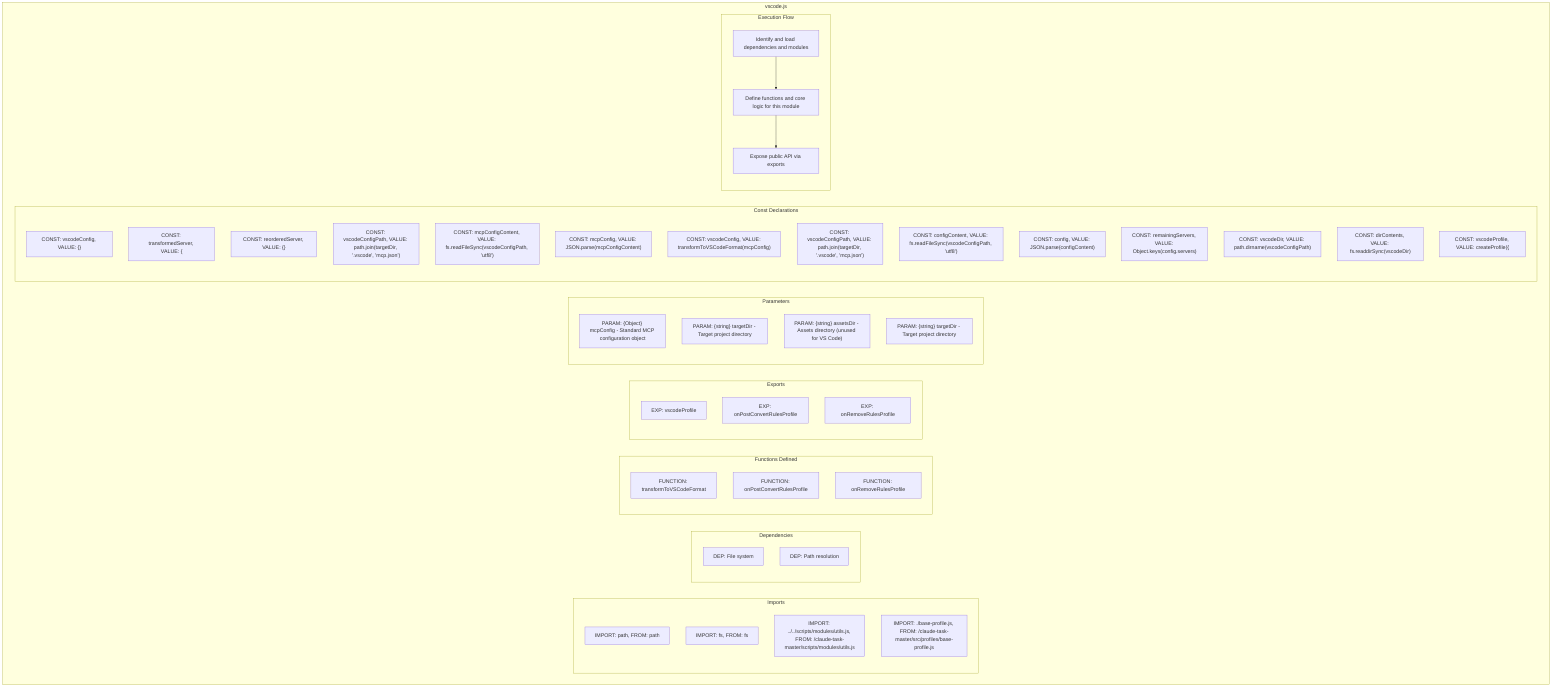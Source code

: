 flowchart TB
    subgraph Imports["Imports"]
        I1["IMPORT: path, FROM: path"]
        I2["IMPORT: fs, FROM: fs"]
        I3["IMPORT: ../../scripts/modules/utils.js, FROM: /claude-task-master/scripts/modules/utils.js"]
        I4["IMPORT: ./base-profile.js, FROM: /claude-task-master/src/profiles/base-profile.js"]
    end
    subgraph Dependencies["Dependencies"]
        D1["DEP: File system"]
        D2["DEP: Path resolution"]
    end
    subgraph FunctionsDefined["Functions Defined"]
        FU1["FUNCTION: transformToVSCodeFormat"]
        FU2["FUNCTION: onPostConvertRulesProfile"]
        FU3["FUNCTION: onRemoveRulesProfile"]
    end
    subgraph Exports["Exports"]
        E1["EXP: vscodeProfile"]
        E2["EXP: onPostConvertRulesProfile"]
        E3["EXP: onRemoveRulesProfile"]
    end
    subgraph Parameters["Parameters"]
        P1["PARAM: {Object} mcpConfig - Standard MCP configuration object"]
        P2["PARAM: {string} targetDir - Target project directory"]
        P3["PARAM: {string} assetsDir - Assets directory (unused for VS Code)"]
        P4["PARAM: {string} targetDir - Target project directory"]
    end
    subgraph Constants["Const Declarations"]
        C1["CONST: vscodeConfig, VALUE: {}"]
        C2["CONST: transformedServer, VALUE: {"]
        C3["CONST: reorderedServer, VALUE: {}"]
        C4["CONST: vscodeConfigPath, VALUE: path.join(targetDir, '.vscode', 'mcp.json')"]
        C5["CONST: mcpConfigContent, VALUE: fs.readFileSync(vscodeConfigPath, 'utf8')"]
        C6["CONST: mcpConfig, VALUE: JSON.parse(mcpConfigContent)"]
        C7["CONST: vscodeConfig, VALUE: transformToVSCodeFormat(mcpConfig)"]
        C8["CONST: vscodeConfigPath, VALUE: path.join(targetDir, '.vscode', 'mcp.json')"]
        C9["CONST: configContent, VALUE: fs.readFileSync(vscodeConfigPath, 'utf8')"]
        C10["CONST: config, VALUE: JSON.parse(configContent)"]
        C11["CONST: remainingServers, VALUE: Object.keys(config.servers)"]
        C12["CONST: vscodeDir, VALUE: path.dirname(vscodeConfigPath)"]
        C13["CONST: dirContents, VALUE: fs.readdirSync(vscodeDir)"]
        C14["CONST: vscodeProfile, VALUE: createProfile({"]
    end
    subgraph ExecutionFlow["Execution Flow"]
        FL1["Identify and load dependencies and modules"]
        FL2["Define functions and core logic for this module"]
        FL3["Expose public API via exports"]
    end
    subgraph FileName["vscode.js"]
        Imports
        Dependencies
        FunctionsDefined
        Exports
        Parameters
        Constants
        ExecutionFlow
    end
    FL1 --> FL2
    FL2 --> FL3